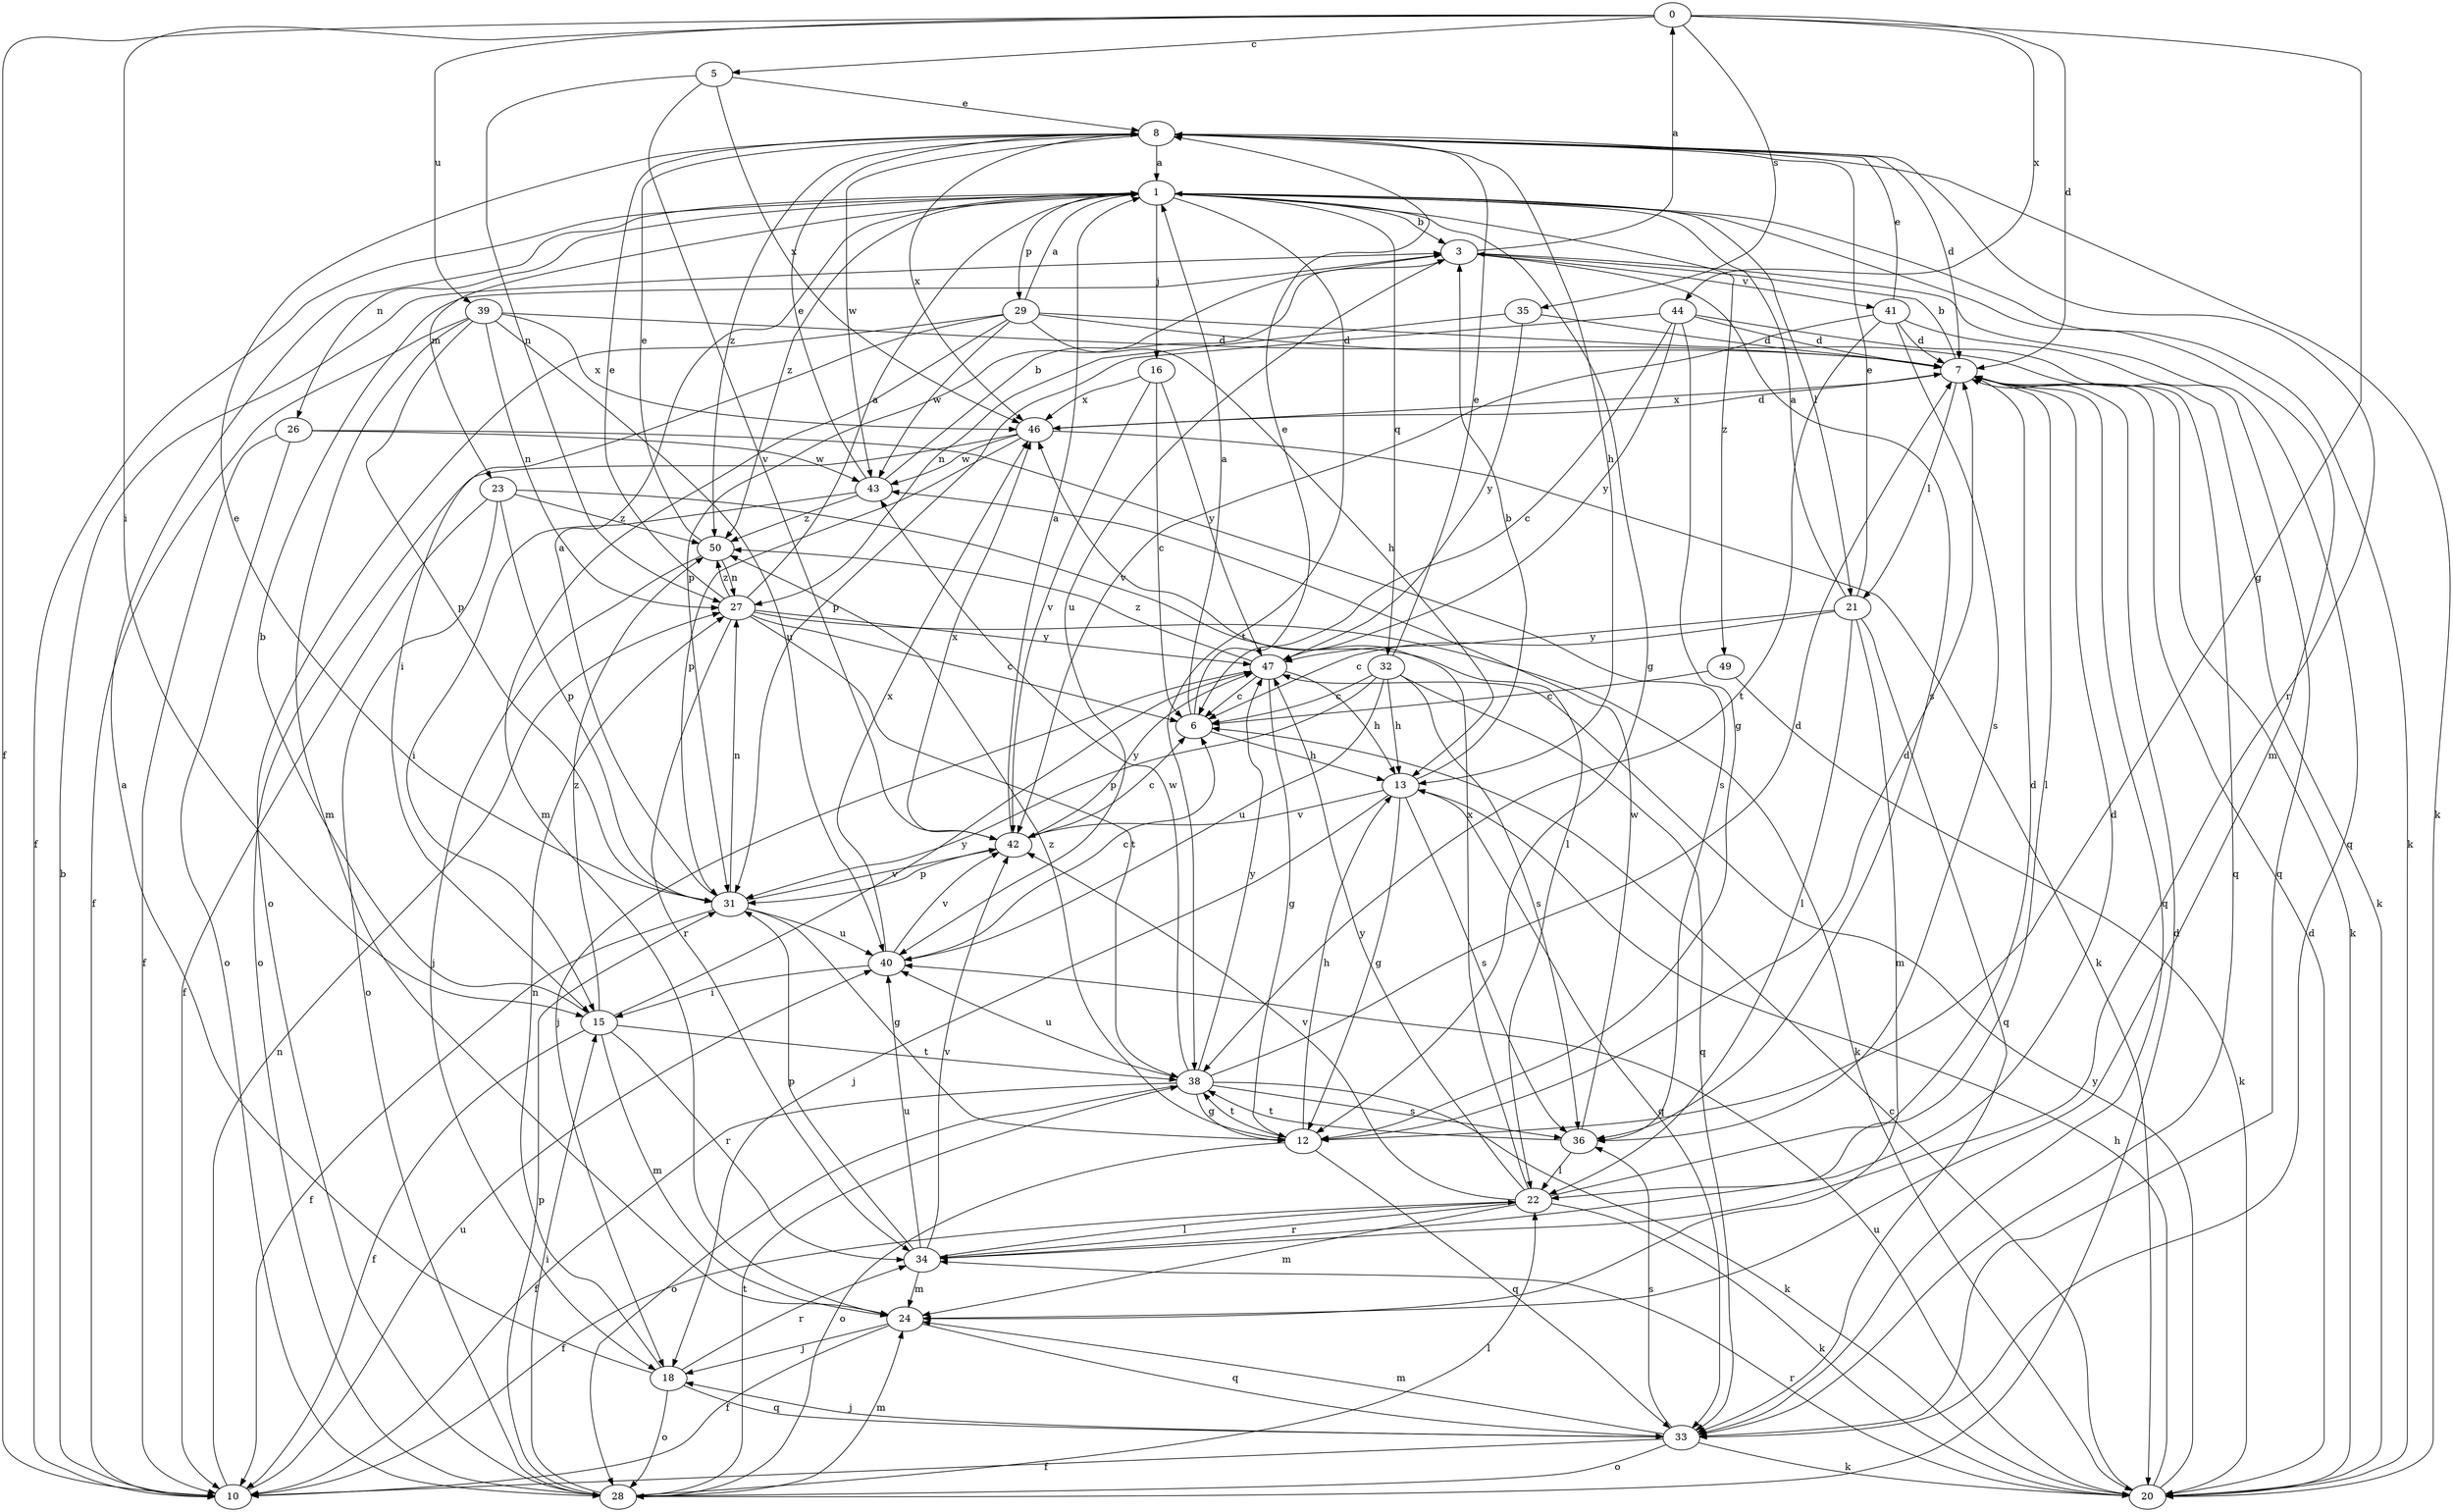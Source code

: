strict digraph  {
0;
1;
3;
5;
6;
7;
8;
10;
12;
13;
15;
16;
18;
20;
21;
22;
23;
24;
26;
27;
28;
29;
31;
32;
33;
34;
35;
36;
38;
39;
40;
41;
42;
43;
44;
46;
47;
49;
50;
0 -> 5  [label=c];
0 -> 7  [label=d];
0 -> 10  [label=f];
0 -> 12  [label=g];
0 -> 15  [label=i];
0 -> 35  [label=s];
0 -> 39  [label=u];
0 -> 44  [label=x];
1 -> 3  [label=b];
1 -> 10  [label=f];
1 -> 12  [label=g];
1 -> 16  [label=j];
1 -> 20  [label=k];
1 -> 21  [label=l];
1 -> 23  [label=m];
1 -> 24  [label=m];
1 -> 26  [label=n];
1 -> 29  [label=p];
1 -> 32  [label=q];
1 -> 38  [label=t];
1 -> 49  [label=z];
1 -> 50  [label=z];
3 -> 0  [label=a];
3 -> 31  [label=p];
3 -> 33  [label=q];
3 -> 36  [label=s];
3 -> 40  [label=u];
3 -> 41  [label=v];
5 -> 8  [label=e];
5 -> 27  [label=n];
5 -> 42  [label=v];
5 -> 46  [label=x];
6 -> 1  [label=a];
6 -> 8  [label=e];
6 -> 13  [label=h];
7 -> 3  [label=b];
7 -> 20  [label=k];
7 -> 21  [label=l];
7 -> 22  [label=l];
7 -> 33  [label=q];
7 -> 46  [label=x];
8 -> 1  [label=a];
8 -> 7  [label=d];
8 -> 13  [label=h];
8 -> 20  [label=k];
8 -> 34  [label=r];
8 -> 43  [label=w];
8 -> 46  [label=x];
8 -> 50  [label=z];
10 -> 3  [label=b];
10 -> 27  [label=n];
10 -> 40  [label=u];
12 -> 7  [label=d];
12 -> 13  [label=h];
12 -> 28  [label=o];
12 -> 33  [label=q];
12 -> 38  [label=t];
12 -> 50  [label=z];
13 -> 3  [label=b];
13 -> 12  [label=g];
13 -> 18  [label=j];
13 -> 33  [label=q];
13 -> 36  [label=s];
13 -> 42  [label=v];
15 -> 3  [label=b];
15 -> 10  [label=f];
15 -> 24  [label=m];
15 -> 34  [label=r];
15 -> 38  [label=t];
15 -> 47  [label=y];
15 -> 50  [label=z];
16 -> 6  [label=c];
16 -> 42  [label=v];
16 -> 46  [label=x];
16 -> 47  [label=y];
18 -> 1  [label=a];
18 -> 27  [label=n];
18 -> 28  [label=o];
18 -> 33  [label=q];
18 -> 34  [label=r];
20 -> 6  [label=c];
20 -> 7  [label=d];
20 -> 13  [label=h];
20 -> 34  [label=r];
20 -> 40  [label=u];
20 -> 47  [label=y];
21 -> 1  [label=a];
21 -> 6  [label=c];
21 -> 8  [label=e];
21 -> 22  [label=l];
21 -> 24  [label=m];
21 -> 33  [label=q];
21 -> 47  [label=y];
22 -> 7  [label=d];
22 -> 10  [label=f];
22 -> 20  [label=k];
22 -> 24  [label=m];
22 -> 34  [label=r];
22 -> 42  [label=v];
22 -> 46  [label=x];
22 -> 47  [label=y];
23 -> 10  [label=f];
23 -> 22  [label=l];
23 -> 28  [label=o];
23 -> 31  [label=p];
23 -> 50  [label=z];
24 -> 10  [label=f];
24 -> 18  [label=j];
24 -> 33  [label=q];
26 -> 10  [label=f];
26 -> 28  [label=o];
26 -> 36  [label=s];
26 -> 43  [label=w];
27 -> 1  [label=a];
27 -> 6  [label=c];
27 -> 8  [label=e];
27 -> 20  [label=k];
27 -> 34  [label=r];
27 -> 38  [label=t];
27 -> 47  [label=y];
27 -> 50  [label=z];
28 -> 7  [label=d];
28 -> 15  [label=i];
28 -> 22  [label=l];
28 -> 24  [label=m];
28 -> 31  [label=p];
28 -> 38  [label=t];
29 -> 1  [label=a];
29 -> 7  [label=d];
29 -> 13  [label=h];
29 -> 15  [label=i];
29 -> 24  [label=m];
29 -> 28  [label=o];
29 -> 33  [label=q];
29 -> 43  [label=w];
31 -> 1  [label=a];
31 -> 8  [label=e];
31 -> 10  [label=f];
31 -> 12  [label=g];
31 -> 27  [label=n];
31 -> 40  [label=u];
31 -> 42  [label=v];
32 -> 6  [label=c];
32 -> 8  [label=e];
32 -> 13  [label=h];
32 -> 31  [label=p];
32 -> 33  [label=q];
32 -> 36  [label=s];
32 -> 40  [label=u];
33 -> 10  [label=f];
33 -> 18  [label=j];
33 -> 20  [label=k];
33 -> 24  [label=m];
33 -> 28  [label=o];
33 -> 36  [label=s];
34 -> 7  [label=d];
34 -> 22  [label=l];
34 -> 24  [label=m];
34 -> 31  [label=p];
34 -> 40  [label=u];
34 -> 42  [label=v];
35 -> 7  [label=d];
35 -> 27  [label=n];
35 -> 47  [label=y];
36 -> 22  [label=l];
36 -> 38  [label=t];
36 -> 43  [label=w];
38 -> 7  [label=d];
38 -> 10  [label=f];
38 -> 12  [label=g];
38 -> 20  [label=k];
38 -> 28  [label=o];
38 -> 36  [label=s];
38 -> 40  [label=u];
38 -> 43  [label=w];
38 -> 47  [label=y];
39 -> 7  [label=d];
39 -> 10  [label=f];
39 -> 24  [label=m];
39 -> 27  [label=n];
39 -> 31  [label=p];
39 -> 40  [label=u];
39 -> 46  [label=x];
40 -> 6  [label=c];
40 -> 15  [label=i];
40 -> 42  [label=v];
40 -> 46  [label=x];
41 -> 7  [label=d];
41 -> 8  [label=e];
41 -> 33  [label=q];
41 -> 36  [label=s];
41 -> 38  [label=t];
41 -> 42  [label=v];
42 -> 1  [label=a];
42 -> 6  [label=c];
42 -> 31  [label=p];
42 -> 46  [label=x];
42 -> 47  [label=y];
43 -> 3  [label=b];
43 -> 8  [label=e];
43 -> 15  [label=i];
43 -> 50  [label=z];
44 -> 6  [label=c];
44 -> 7  [label=d];
44 -> 12  [label=g];
44 -> 20  [label=k];
44 -> 31  [label=p];
44 -> 47  [label=y];
46 -> 7  [label=d];
46 -> 20  [label=k];
46 -> 28  [label=o];
46 -> 31  [label=p];
46 -> 43  [label=w];
47 -> 6  [label=c];
47 -> 12  [label=g];
47 -> 13  [label=h];
47 -> 18  [label=j];
47 -> 50  [label=z];
49 -> 6  [label=c];
49 -> 20  [label=k];
50 -> 8  [label=e];
50 -> 18  [label=j];
50 -> 27  [label=n];
}

